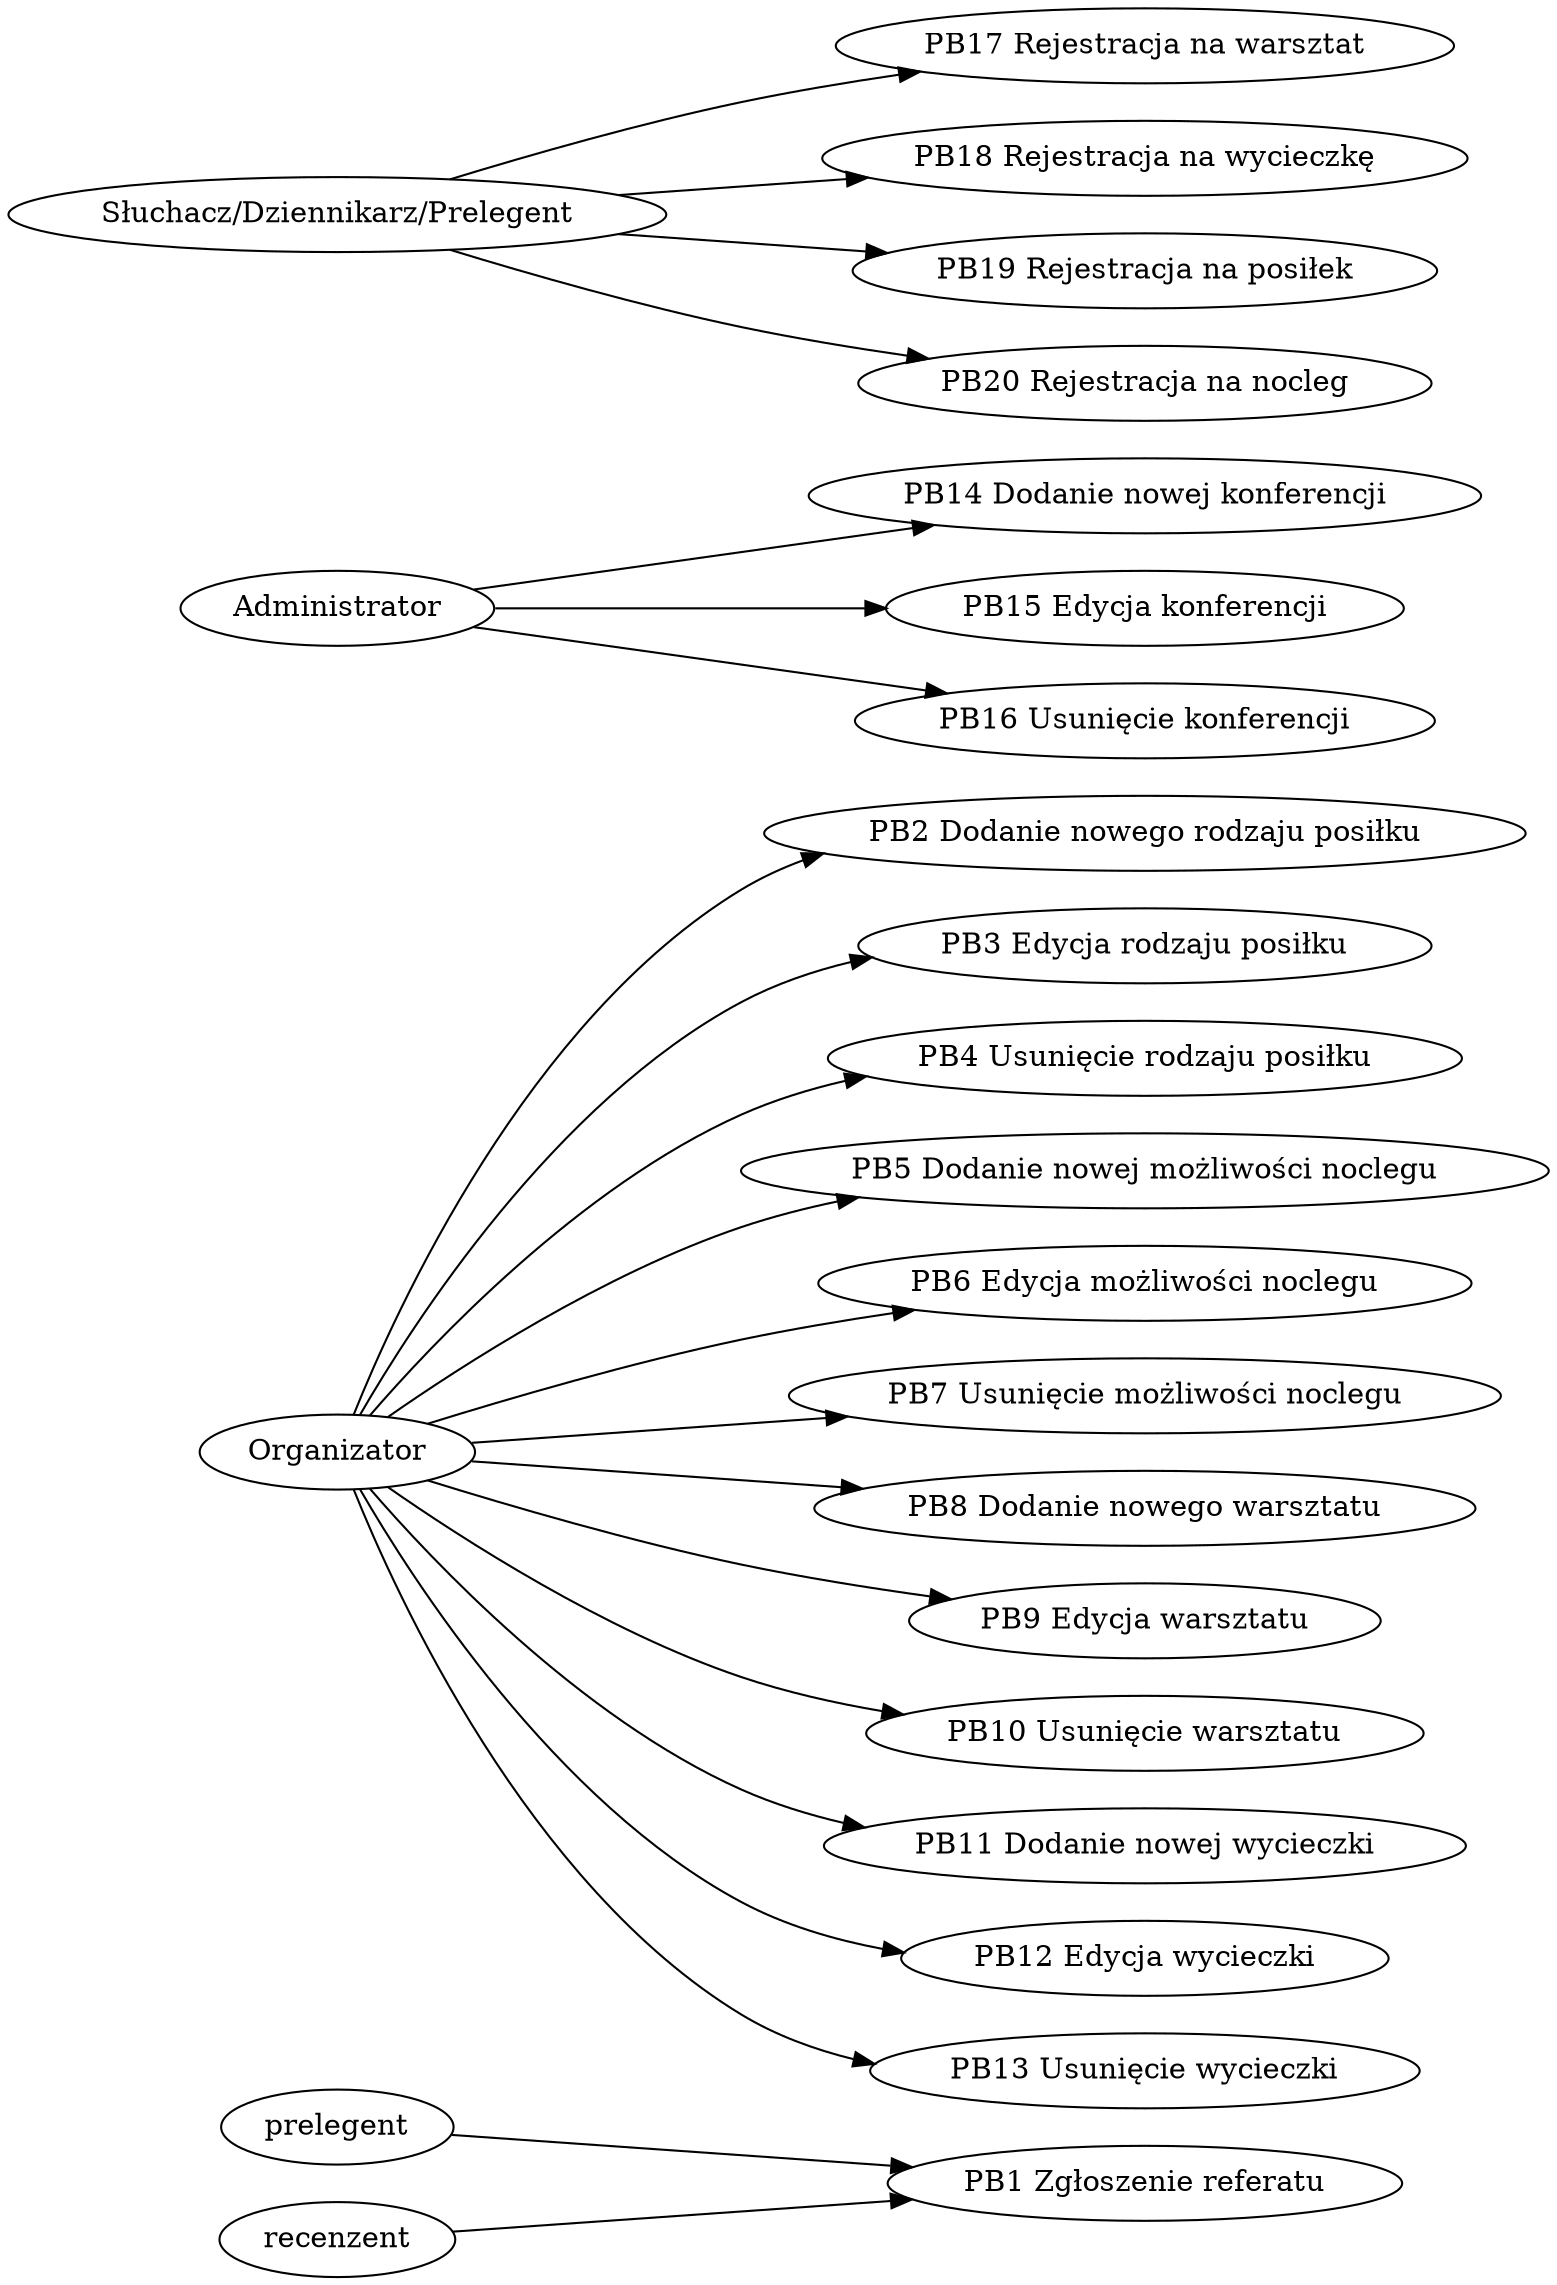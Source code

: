 digraph { rankdir=LR; "prelegent" -> "PB1 Zgłoszenie referatu"
"recenzent" -> "PB1 Zgłoszenie referatu"
"Organizator" -> "PB2 Dodanie nowego rodzaju posiłku"
"Organizator" -> "PB3 Edycja rodzaju posiłku"
"Organizator" -> "PB4 Usunięcie rodzaju posiłku"
"Organizator" -> "PB5 Dodanie nowej możliwości noclegu"
"Organizator" -> "PB6 Edycja możliwości noclegu"
"Organizator" -> "PB7 Usunięcie możliwości noclegu"
"Organizator" -> "PB8 Dodanie nowego warsztatu"
"Organizator" -> "PB9 Edycja warsztatu"
"Organizator" -> "PB10 Usunięcie warsztatu"
"Organizator" -> "PB11 Dodanie nowej wycieczki"
"Organizator" -> "PB12 Edycja wycieczki"
"Organizator" -> "PB13 Usunięcie wycieczki"
"Administrator" -> "PB14 Dodanie nowej konferencji"
"Administrator" -> "PB15 Edycja konferencji"
"Administrator" -> "PB16 Usunięcie konferencji"
"Słuchacz/Dziennikarz/Prelegent" -> "PB17 Rejestracja na warsztat"
"Słuchacz/Dziennikarz/Prelegent" -> "PB18 Rejestracja na wycieczkę"
"Słuchacz/Dziennikarz/Prelegent" -> "PB19 Rejestracja na posiłek"
"Słuchacz/Dziennikarz/Prelegent" -> "PB20 Rejestracja na nocleg"
 }